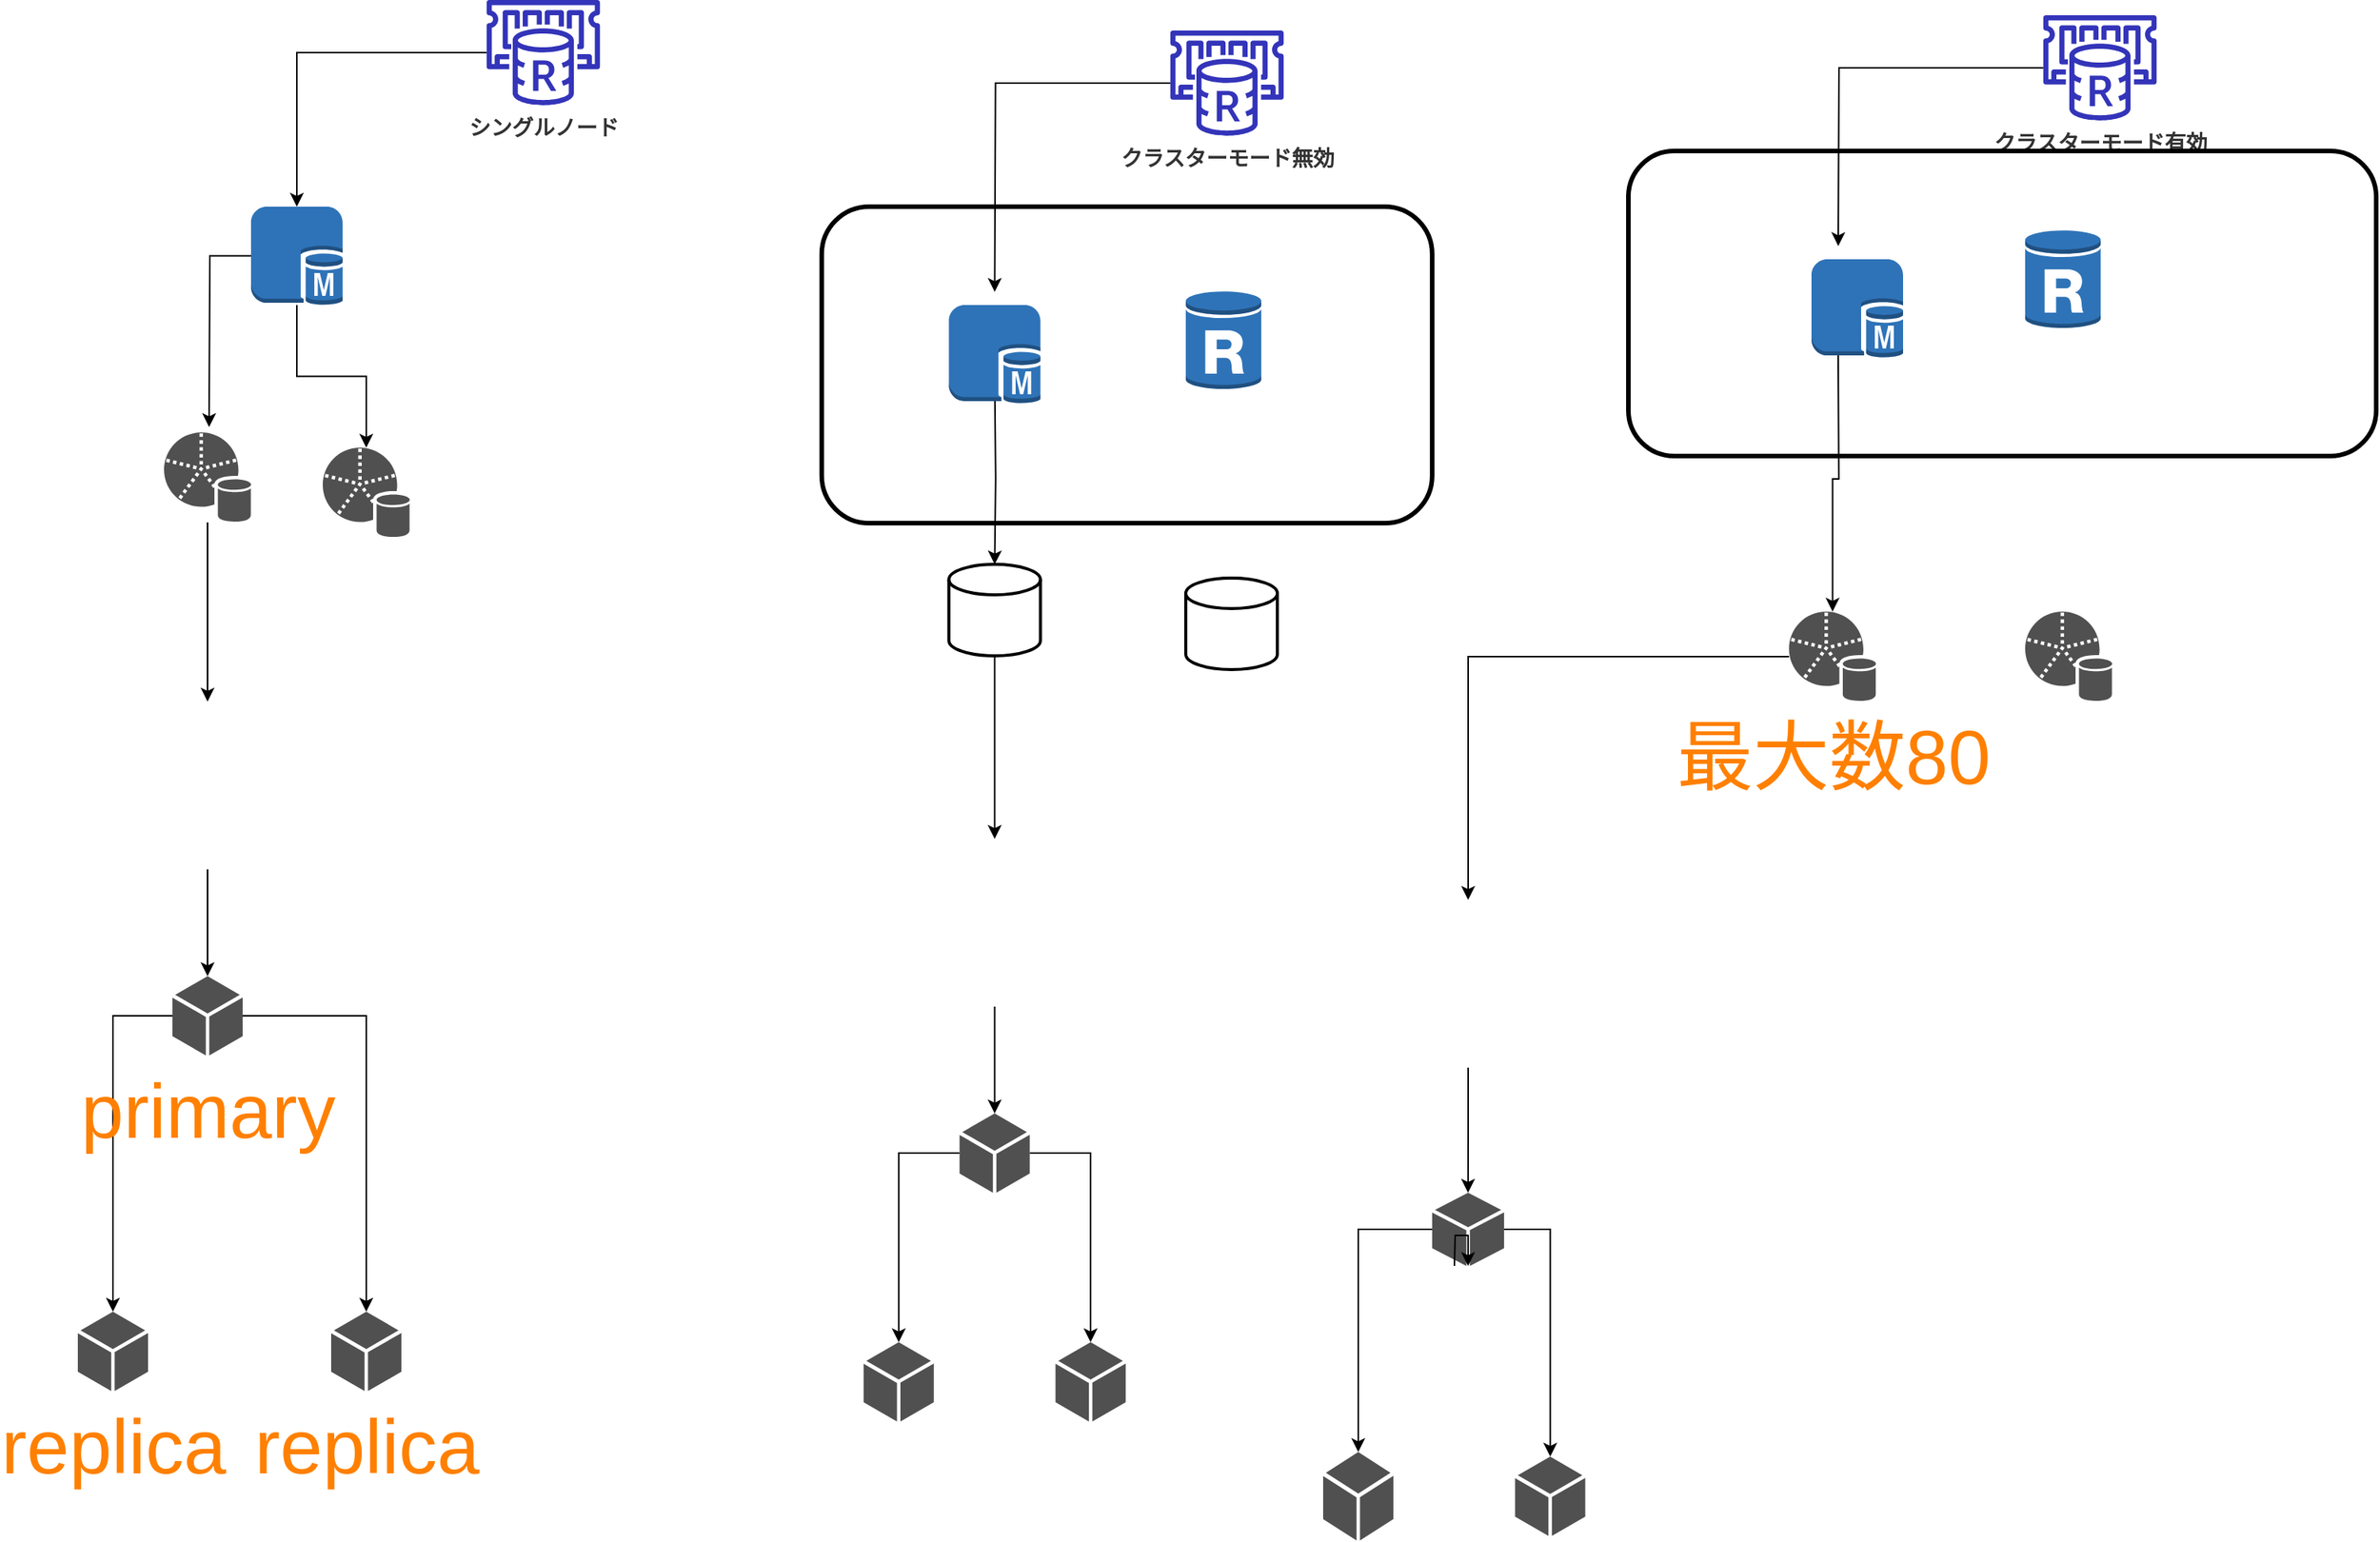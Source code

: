 <mxfile version="13.11.0" type="github">
  <diagram id="PMAWqZdeQKoXJHys85Qx" name="ページ1">
    <mxGraphModel dx="2246" dy="1306" grid="1" gridSize="10" guides="1" tooltips="1" connect="1" arrows="1" fold="1" page="1" pageScale="1" pageWidth="1654" pageHeight="1169" math="0" shadow="0">
      <root>
        <mxCell id="0" />
        <mxCell id="1" parent="0" />
        <mxCell id="6ZfReuR5DKtllZkz7jd5-115" style="edgeStyle=orthogonalEdgeStyle;rounded=0;orthogonalLoop=1;jettySize=auto;html=1;entryX=0.5;entryY=0;entryDx=0;entryDy=0;entryPerimeter=0;fontSize=50;fontColor=#FF8000;" edge="1" parent="1" source="6ZfReuR5DKtllZkz7jd5-35" target="6ZfReuR5DKtllZkz7jd5-111">
          <mxGeometry relative="1" as="geometry" />
        </mxCell>
        <mxCell id="6ZfReuR5DKtllZkz7jd5-35" value="&lt;span style=&quot;box-sizing: border-box ; font-weight: 700 ; font-family: &amp;#34;hiragino kaku gothic pro&amp;#34; , &amp;#34;osaka&amp;#34; , , &amp;#34;meiryo&amp;#34; , &amp;#34;ｍｓ ｐゴシック&amp;#34; , &amp;#34;ms pgothic&amp;#34; , sans-serif ; color: rgb(51 , 51 , 51) ; font-size: 14px&quot;&gt;シングルノード&lt;/span&gt;" style="outlineConnect=0;fontColor=#232F3E;gradientColor=none;fillColor=#3334B9;strokeColor=none;dashed=0;verticalLabelPosition=bottom;verticalAlign=top;align=center;html=1;fontSize=12;fontStyle=0;aspect=fixed;pointerEvents=1;shape=mxgraph.aws4.elasticache_for_redis;" vertex="1" parent="1">
          <mxGeometry x="340" y="140" width="78" height="69" as="geometry" />
        </mxCell>
        <mxCell id="6ZfReuR5DKtllZkz7jd5-79" style="edgeStyle=orthogonalEdgeStyle;rounded=0;orthogonalLoop=1;jettySize=auto;html=1;entryX=0.5;entryY=0.02;entryDx=0;entryDy=0;entryPerimeter=0;fontSize=50;fontColor=#FF8000;" edge="1" parent="1" source="6ZfReuR5DKtllZkz7jd5-36">
          <mxGeometry relative="1" as="geometry">
            <mxPoint x="674.75" y="331.32" as="targetPoint" />
          </mxGeometry>
        </mxCell>
        <mxCell id="6ZfReuR5DKtllZkz7jd5-36" value="&lt;span style=&quot;box-sizing: border-box ; font-weight: 700 ; font-family: &amp;#34;hiragino kaku gothic pro&amp;#34; , &amp;#34;osaka&amp;#34; , , &amp;#34;meiryo&amp;#34; , &amp;#34;ｍｓ ｐゴシック&amp;#34; , &amp;#34;ms pgothic&amp;#34; , sans-serif ; color: rgb(51 , 51 , 51) ; font-size: 14px&quot;&gt;クラスターモード無効&lt;/span&gt;" style="outlineConnect=0;fontColor=#232F3E;gradientColor=none;fillColor=#3334B9;strokeColor=none;dashed=0;verticalLabelPosition=bottom;verticalAlign=top;align=center;html=1;fontSize=12;fontStyle=0;aspect=fixed;pointerEvents=1;shape=mxgraph.aws4.elasticache_for_redis;" vertex="1" parent="1">
          <mxGeometry x="788" y="160" width="78" height="69" as="geometry" />
        </mxCell>
        <mxCell id="6ZfReuR5DKtllZkz7jd5-86" style="edgeStyle=orthogonalEdgeStyle;rounded=0;orthogonalLoop=1;jettySize=auto;html=1;entryX=0.5;entryY=0.02;entryDx=0;entryDy=0;entryPerimeter=0;fontSize=50;fontColor=#FF8000;" edge="1" parent="1" source="6ZfReuR5DKtllZkz7jd5-37">
          <mxGeometry relative="1" as="geometry">
            <mxPoint x="1227.5" y="301.32" as="targetPoint" />
          </mxGeometry>
        </mxCell>
        <mxCell id="6ZfReuR5DKtllZkz7jd5-37" value="&lt;span style=&quot;box-sizing: border-box ; font-weight: 700 ; font-family: &amp;#34;hiragino kaku gothic pro&amp;#34; , &amp;#34;osaka&amp;#34; , , &amp;#34;meiryo&amp;#34; , &amp;#34;ｍｓ ｐゴシック&amp;#34; , &amp;#34;ms pgothic&amp;#34; , sans-serif ; color: rgb(51 , 51 , 51) ; font-size: 14px&quot;&gt;クラスターモード有効&lt;/span&gt;" style="outlineConnect=0;fontColor=#232F3E;gradientColor=none;fillColor=#3334B9;strokeColor=none;dashed=0;verticalLabelPosition=bottom;verticalAlign=top;align=center;html=1;fontSize=12;fontStyle=0;aspect=fixed;pointerEvents=1;shape=mxgraph.aws4.elasticache_for_redis;" vertex="1" parent="1">
          <mxGeometry x="1360" y="150" width="78" height="69" as="geometry" />
        </mxCell>
        <mxCell id="6ZfReuR5DKtllZkz7jd5-73" style="edgeStyle=orthogonalEdgeStyle;rounded=0;orthogonalLoop=1;jettySize=auto;html=1;fontSize=50;fontColor=#FF8000;" edge="1" parent="1" source="6ZfReuR5DKtllZkz7jd5-40" target="6ZfReuR5DKtllZkz7jd5-69">
          <mxGeometry relative="1" as="geometry" />
        </mxCell>
        <mxCell id="6ZfReuR5DKtllZkz7jd5-40" value="" style="shadow=0;dashed=0;html=1;strokeColor=none;fillColor=#505050;labelPosition=center;verticalLabelPosition=bottom;verticalAlign=top;outlineConnect=0;align=center;shape=mxgraph.office.databases.database_partition_5;fontSize=50;fontColor=#FF8000;" vertex="1" parent="1">
          <mxGeometry x="130.5" y="423.5" width="57" height="59" as="geometry" />
        </mxCell>
        <mxCell id="6ZfReuR5DKtllZkz7jd5-83" style="edgeStyle=orthogonalEdgeStyle;rounded=0;orthogonalLoop=1;jettySize=auto;html=1;fontSize=50;fontColor=#FF8000;" edge="1" parent="1" source="6ZfReuR5DKtllZkz7jd5-41" target="6ZfReuR5DKtllZkz7jd5-63">
          <mxGeometry relative="1" as="geometry" />
        </mxCell>
        <mxCell id="6ZfReuR5DKtllZkz7jd5-41" value="" style="shape=image;html=1;verticalAlign=top;verticalLabelPosition=bottom;labelBackgroundColor=#ffffff;imageAspect=0;aspect=fixed;image=https://cdn3.iconfinder.com/data/icons/fantasy-and-role-play-game-adventure-quest/512/Crystal_Shard-128.png;strokeWidth=3;fontSize=50;fontColor=#FF8000;" vertex="1" parent="1">
          <mxGeometry x="619.75" y="690" width="110" height="110" as="geometry" />
        </mxCell>
        <mxCell id="6ZfReuR5DKtllZkz7jd5-82" style="edgeStyle=orthogonalEdgeStyle;rounded=0;orthogonalLoop=1;jettySize=auto;html=1;entryX=0.5;entryY=0;entryDx=0;entryDy=0;fontSize=50;fontColor=#FF8000;" edge="1" parent="1" source="6ZfReuR5DKtllZkz7jd5-46" target="6ZfReuR5DKtllZkz7jd5-41">
          <mxGeometry relative="1" as="geometry" />
        </mxCell>
        <mxCell id="6ZfReuR5DKtllZkz7jd5-46" value="" style="strokeWidth=2;html=1;shape=mxgraph.flowchart.database;whiteSpace=wrap;fontSize=50;fontColor=#FF8000;" vertex="1" parent="1">
          <mxGeometry x="644.75" y="510" width="60" height="60" as="geometry" />
        </mxCell>
        <mxCell id="6ZfReuR5DKtllZkz7jd5-81" style="edgeStyle=orthogonalEdgeStyle;rounded=0;orthogonalLoop=1;jettySize=auto;html=1;entryX=0.5;entryY=0;entryDx=0;entryDy=0;entryPerimeter=0;fontSize=50;fontColor=#FF8000;" edge="1" parent="1" target="6ZfReuR5DKtllZkz7jd5-46">
          <mxGeometry relative="1" as="geometry">
            <mxPoint x="674.857" y="396" as="sourcePoint" />
          </mxGeometry>
        </mxCell>
        <mxCell id="6ZfReuR5DKtllZkz7jd5-49" value="" style="shape=image;html=1;verticalAlign=top;verticalLabelPosition=bottom;labelBackgroundColor=#ffffff;imageAspect=0;aspect=fixed;image=https://cdn3.iconfinder.com/data/icons/fantasy-and-role-play-game-adventure-quest/512/Crystal_Shard-128.png;strokeWidth=3;fontSize=50;fontColor=#FF8000;" vertex="1" parent="1">
          <mxGeometry x="772" y="700" width="110" height="110" as="geometry" />
        </mxCell>
        <mxCell id="6ZfReuR5DKtllZkz7jd5-50" value="" style="strokeWidth=2;html=1;shape=mxgraph.flowchart.database;whiteSpace=wrap;fontSize=50;fontColor=#FF8000;" vertex="1" parent="1">
          <mxGeometry x="800" y="519" width="60" height="60" as="geometry" />
        </mxCell>
        <mxCell id="6ZfReuR5DKtllZkz7jd5-51" value="" style="outlineConnect=0;dashed=0;verticalLabelPosition=bottom;verticalAlign=top;align=center;html=1;shape=mxgraph.aws3.rds_db_instance_read_replica;fillColor=#2E73B8;gradientColor=none;strokeWidth=3;fontSize=50;fontColor=#FF8000;" vertex="1" parent="1">
          <mxGeometry x="800" y="330" width="49.5" height="66" as="geometry" />
        </mxCell>
        <mxCell id="6ZfReuR5DKtllZkz7jd5-104" style="edgeStyle=orthogonalEdgeStyle;rounded=0;orthogonalLoop=1;jettySize=auto;html=1;fontSize=50;fontColor=#FF8000;" edge="1" parent="1" source="6ZfReuR5DKtllZkz7jd5-54" target="6ZfReuR5DKtllZkz7jd5-100">
          <mxGeometry relative="1" as="geometry" />
        </mxCell>
        <mxCell id="6ZfReuR5DKtllZkz7jd5-54" value="" style="shape=image;html=1;verticalAlign=top;verticalLabelPosition=bottom;labelBackgroundColor=#ffffff;imageAspect=0;aspect=fixed;image=https://cdn3.iconfinder.com/data/icons/fantasy-and-role-play-game-adventure-quest/512/Crystal_Shard-128.png;strokeWidth=3;fontSize=50;fontColor=#FF8000;" vertex="1" parent="1">
          <mxGeometry x="930" y="730" width="110" height="110" as="geometry" />
        </mxCell>
        <mxCell id="6ZfReuR5DKtllZkz7jd5-87" style="edgeStyle=orthogonalEdgeStyle;rounded=0;orthogonalLoop=1;jettySize=auto;html=1;fontSize=50;fontColor=#FF8000;" edge="1" parent="1" target="6ZfReuR5DKtllZkz7jd5-57">
          <mxGeometry relative="1" as="geometry">
            <mxPoint x="1227.429" y="366" as="sourcePoint" />
          </mxGeometry>
        </mxCell>
        <mxCell id="6ZfReuR5DKtllZkz7jd5-103" style="edgeStyle=orthogonalEdgeStyle;rounded=0;orthogonalLoop=1;jettySize=auto;html=1;fontSize=50;fontColor=#FF8000;" edge="1" parent="1" source="6ZfReuR5DKtllZkz7jd5-57" target="6ZfReuR5DKtllZkz7jd5-54">
          <mxGeometry relative="1" as="geometry" />
        </mxCell>
        <mxCell id="6ZfReuR5DKtllZkz7jd5-57" value="最大数80" style="shadow=0;dashed=0;html=1;strokeColor=none;fillColor=#505050;labelPosition=center;verticalLabelPosition=bottom;verticalAlign=top;outlineConnect=0;align=center;shape=mxgraph.office.databases.database_partition_5;fontSize=50;fontColor=#FF8000;" vertex="1" parent="1">
          <mxGeometry x="1195.25" y="541" width="57" height="59" as="geometry" />
        </mxCell>
        <mxCell id="6ZfReuR5DKtllZkz7jd5-58" value="" style="shape=image;html=1;verticalAlign=top;verticalLabelPosition=bottom;labelBackgroundColor=#ffffff;imageAspect=0;aspect=fixed;image=https://cdn3.iconfinder.com/data/icons/fantasy-and-role-play-game-adventure-quest/512/Crystal_Shard-128.png;strokeWidth=3;fontSize=50;fontColor=#FF8000;" vertex="1" parent="1">
          <mxGeometry x="1061.75" y="725" width="110" height="110" as="geometry" />
        </mxCell>
        <mxCell id="6ZfReuR5DKtllZkz7jd5-59" value="" style="shape=image;html=1;verticalAlign=top;verticalLabelPosition=bottom;labelBackgroundColor=#ffffff;imageAspect=0;aspect=fixed;image=https://cdn3.iconfinder.com/data/icons/fantasy-and-role-play-game-adventure-quest/512/Crystal_Shard-128.png;strokeWidth=3;fontSize=50;fontColor=#FF8000;" vertex="1" parent="1">
          <mxGeometry x="1231.75" y="735" width="110" height="110" as="geometry" />
        </mxCell>
        <mxCell id="6ZfReuR5DKtllZkz7jd5-84" style="edgeStyle=orthogonalEdgeStyle;rounded=0;orthogonalLoop=1;jettySize=auto;html=1;fontSize=50;fontColor=#FF8000;" edge="1" parent="1" source="6ZfReuR5DKtllZkz7jd5-63" target="6ZfReuR5DKtllZkz7jd5-65">
          <mxGeometry relative="1" as="geometry" />
        </mxCell>
        <mxCell id="6ZfReuR5DKtllZkz7jd5-85" style="edgeStyle=orthogonalEdgeStyle;rounded=0;orthogonalLoop=1;jettySize=auto;html=1;fontSize=50;fontColor=#FF8000;" edge="1" parent="1" source="6ZfReuR5DKtllZkz7jd5-63" target="6ZfReuR5DKtllZkz7jd5-66">
          <mxGeometry relative="1" as="geometry" />
        </mxCell>
        <mxCell id="6ZfReuR5DKtllZkz7jd5-63" value="" style="pointerEvents=1;shadow=0;dashed=0;html=1;strokeColor=none;fillColor=#505050;labelPosition=center;verticalLabelPosition=bottom;verticalAlign=top;outlineConnect=0;align=center;shape=mxgraph.office.concepts.node_generic;fontSize=50;fontColor=#FF8000;" vertex="1" parent="1">
          <mxGeometry x="651.75" y="870" width="46" height="52" as="geometry" />
        </mxCell>
        <mxCell id="6ZfReuR5DKtllZkz7jd5-65" value="" style="pointerEvents=1;shadow=0;dashed=0;html=1;strokeColor=none;fillColor=#505050;labelPosition=center;verticalLabelPosition=bottom;verticalAlign=top;outlineConnect=0;align=center;shape=mxgraph.office.concepts.node_generic;fontSize=50;fontColor=#FF8000;" vertex="1" parent="1">
          <mxGeometry x="588.88" y="1020" width="46" height="52" as="geometry" />
        </mxCell>
        <mxCell id="6ZfReuR5DKtllZkz7jd5-66" value="" style="pointerEvents=1;shadow=0;dashed=0;html=1;strokeColor=none;fillColor=#505050;labelPosition=center;verticalLabelPosition=bottom;verticalAlign=top;outlineConnect=0;align=center;shape=mxgraph.office.concepts.node_generic;fontSize=50;fontColor=#FF8000;" vertex="1" parent="1">
          <mxGeometry x="714.63" y="1020" width="46" height="52" as="geometry" />
        </mxCell>
        <mxCell id="6ZfReuR5DKtllZkz7jd5-75" style="edgeStyle=orthogonalEdgeStyle;rounded=0;orthogonalLoop=1;jettySize=auto;html=1;fontSize=50;fontColor=#FF8000;" edge="1" parent="1" source="6ZfReuR5DKtllZkz7jd5-69" target="6ZfReuR5DKtllZkz7jd5-70">
          <mxGeometry relative="1" as="geometry" />
        </mxCell>
        <mxCell id="6ZfReuR5DKtllZkz7jd5-69" value="" style="shape=image;html=1;verticalAlign=top;verticalLabelPosition=bottom;labelBackgroundColor=#ffffff;imageAspect=0;aspect=fixed;image=https://cdn3.iconfinder.com/data/icons/fantasy-and-role-play-game-adventure-quest/512/Crystal_Shard-128.png;strokeWidth=3;fontSize=50;fontColor=#FF8000;" vertex="1" parent="1">
          <mxGeometry x="104" y="600" width="110" height="110" as="geometry" />
        </mxCell>
        <mxCell id="6ZfReuR5DKtllZkz7jd5-77" style="edgeStyle=orthogonalEdgeStyle;rounded=0;orthogonalLoop=1;jettySize=auto;html=1;fontSize=50;fontColor=#FF8000;" edge="1" parent="1" source="6ZfReuR5DKtllZkz7jd5-70" target="6ZfReuR5DKtllZkz7jd5-71">
          <mxGeometry relative="1" as="geometry" />
        </mxCell>
        <mxCell id="6ZfReuR5DKtllZkz7jd5-78" style="edgeStyle=orthogonalEdgeStyle;rounded=0;orthogonalLoop=1;jettySize=auto;html=1;fontSize=50;fontColor=#FF8000;" edge="1" parent="1" source="6ZfReuR5DKtllZkz7jd5-70" target="6ZfReuR5DKtllZkz7jd5-72">
          <mxGeometry relative="1" as="geometry" />
        </mxCell>
        <mxCell id="6ZfReuR5DKtllZkz7jd5-70" value="primary" style="pointerEvents=1;shadow=0;dashed=0;html=1;strokeColor=none;fillColor=#505050;labelPosition=center;verticalLabelPosition=bottom;verticalAlign=top;outlineConnect=0;align=center;shape=mxgraph.office.concepts.node_generic;fontSize=50;fontColor=#FF8000;" vertex="1" parent="1">
          <mxGeometry x="136" y="780" width="46" height="52" as="geometry" />
        </mxCell>
        <mxCell id="6ZfReuR5DKtllZkz7jd5-71" value="replica" style="pointerEvents=1;shadow=0;dashed=0;html=1;strokeColor=none;fillColor=#505050;labelPosition=center;verticalLabelPosition=bottom;verticalAlign=top;outlineConnect=0;align=center;shape=mxgraph.office.concepts.node_generic;fontSize=50;fontColor=#FF8000;" vertex="1" parent="1">
          <mxGeometry x="74.0" y="1000" width="46" height="52" as="geometry" />
        </mxCell>
        <mxCell id="6ZfReuR5DKtllZkz7jd5-72" value="replica" style="pointerEvents=1;shadow=0;dashed=0;html=1;strokeColor=none;fillColor=#505050;labelPosition=center;verticalLabelPosition=bottom;verticalAlign=top;outlineConnect=0;align=center;shape=mxgraph.office.concepts.node_generic;fontSize=50;fontColor=#FF8000;" vertex="1" parent="1">
          <mxGeometry x="240" y="1000" width="46" height="52" as="geometry" />
        </mxCell>
        <mxCell id="6ZfReuR5DKtllZkz7jd5-98" style="edgeStyle=orthogonalEdgeStyle;rounded=0;orthogonalLoop=1;jettySize=auto;html=1;fontSize=50;fontColor=#FF8000;" edge="1" parent="1" source="6ZfReuR5DKtllZkz7jd5-100" target="6ZfReuR5DKtllZkz7jd5-101">
          <mxGeometry relative="1" as="geometry" />
        </mxCell>
        <mxCell id="6ZfReuR5DKtllZkz7jd5-99" style="edgeStyle=orthogonalEdgeStyle;rounded=0;orthogonalLoop=1;jettySize=auto;html=1;fontSize=50;fontColor=#FF8000;" edge="1" parent="1" source="6ZfReuR5DKtllZkz7jd5-100" target="6ZfReuR5DKtllZkz7jd5-102">
          <mxGeometry relative="1" as="geometry">
            <mxPoint x="976" y="970" as="sourcePoint" />
          </mxGeometry>
        </mxCell>
        <mxCell id="6ZfReuR5DKtllZkz7jd5-101" value="" style="pointerEvents=1;shadow=0;dashed=0;html=1;strokeColor=none;fillColor=#505050;labelPosition=center;verticalLabelPosition=bottom;verticalAlign=top;outlineConnect=0;align=center;shape=mxgraph.office.concepts.node_generic;fontSize=50;fontColor=#FF8000;" vertex="1" parent="1">
          <mxGeometry x="890" y="1092" width="46" height="58" as="geometry" />
        </mxCell>
        <mxCell id="6ZfReuR5DKtllZkz7jd5-102" value="" style="pointerEvents=1;shadow=0;dashed=0;html=1;strokeColor=none;fillColor=#505050;labelPosition=center;verticalLabelPosition=bottom;verticalAlign=top;outlineConnect=0;align=center;shape=mxgraph.office.concepts.node_generic;fontSize=50;fontColor=#FF8000;" vertex="1" parent="1">
          <mxGeometry x="1015.75" y="1095" width="46" height="52" as="geometry" />
        </mxCell>
        <mxCell id="6ZfReuR5DKtllZkz7jd5-105" value="" style="shadow=0;dashed=0;html=1;strokeColor=none;fillColor=#505050;labelPosition=center;verticalLabelPosition=bottom;verticalAlign=top;outlineConnect=0;align=center;shape=mxgraph.office.databases.database_partition_5;fontSize=50;fontColor=#FF8000;" vertex="1" parent="1">
          <mxGeometry x="1350" y="541" width="57" height="59" as="geometry" />
        </mxCell>
        <mxCell id="6ZfReuR5DKtllZkz7jd5-106" value="" style="outlineConnect=0;dashed=0;verticalLabelPosition=bottom;verticalAlign=top;align=center;html=1;shape=mxgraph.aws3.rds_db_instance_read_replica;fillColor=#2E73B8;gradientColor=none;strokeWidth=3;fontSize=50;fontColor=#FF8000;" vertex="1" parent="1">
          <mxGeometry x="1350" y="290" width="49.5" height="66" as="geometry" />
        </mxCell>
        <mxCell id="6ZfReuR5DKtllZkz7jd5-107" value="" style="rounded=1;whiteSpace=wrap;html=1;strokeWidth=3;fontSize=50;fontColor=#FF8000;fillColor=none;" vertex="1" parent="1">
          <mxGeometry x="561.43" y="275.5" width="400" height="207.5" as="geometry" />
        </mxCell>
        <mxCell id="6ZfReuR5DKtllZkz7jd5-108" value="" style="rounded=1;whiteSpace=wrap;html=1;strokeWidth=3;fontSize=50;fontColor=#FF8000;fillColor=none;" vertex="1" parent="1">
          <mxGeometry x="1090" y="239" width="490" height="200" as="geometry" />
        </mxCell>
        <mxCell id="6ZfReuR5DKtllZkz7jd5-100" value="" style="pointerEvents=1;shadow=0;dashed=0;html=1;strokeColor=none;fillColor=#505050;labelPosition=center;verticalLabelPosition=bottom;verticalAlign=top;outlineConnect=0;align=center;shape=mxgraph.office.concepts.node_generic;fontSize=50;fontColor=#FF8000;" vertex="1" parent="1">
          <mxGeometry x="961.43" y="922" width="47.13" height="48" as="geometry" />
        </mxCell>
        <mxCell id="6ZfReuR5DKtllZkz7jd5-109" style="edgeStyle=orthogonalEdgeStyle;rounded=0;orthogonalLoop=1;jettySize=auto;html=1;fontSize=50;fontColor=#FF8000;" edge="1" parent="1" target="6ZfReuR5DKtllZkz7jd5-100">
          <mxGeometry relative="1" as="geometry">
            <mxPoint x="976.0" y="970" as="sourcePoint" />
            <mxPoint x="1038.857" y="1095" as="targetPoint" />
          </mxGeometry>
        </mxCell>
        <mxCell id="6ZfReuR5DKtllZkz7jd5-116" style="edgeStyle=orthogonalEdgeStyle;rounded=0;orthogonalLoop=1;jettySize=auto;html=1;fontSize=50;fontColor=#FF8000;" edge="1" parent="1" source="6ZfReuR5DKtllZkz7jd5-111">
          <mxGeometry relative="1" as="geometry">
            <mxPoint x="160" y="420.0" as="targetPoint" />
          </mxGeometry>
        </mxCell>
        <mxCell id="6ZfReuR5DKtllZkz7jd5-117" style="edgeStyle=orthogonalEdgeStyle;rounded=0;orthogonalLoop=1;jettySize=auto;html=1;fontSize=50;fontColor=#FF8000;" edge="1" parent="1" source="6ZfReuR5DKtllZkz7jd5-111" target="6ZfReuR5DKtllZkz7jd5-114">
          <mxGeometry relative="1" as="geometry" />
        </mxCell>
        <mxCell id="6ZfReuR5DKtllZkz7jd5-111" value="" style="outlineConnect=0;dashed=0;verticalLabelPosition=bottom;verticalAlign=top;align=center;html=1;shape=mxgraph.aws3.sql_master;fillColor=#2E73B8;gradientColor=none;strokeWidth=3;fontSize=50;fontColor=#FF8000;" vertex="1" parent="1">
          <mxGeometry x="187.5" y="275.5" width="60" height="64.5" as="geometry" />
        </mxCell>
        <mxCell id="6ZfReuR5DKtllZkz7jd5-112" value="" style="outlineConnect=0;dashed=0;verticalLabelPosition=bottom;verticalAlign=top;align=center;html=1;shape=mxgraph.aws3.sql_master;fillColor=#2E73B8;gradientColor=none;strokeWidth=3;fontSize=50;fontColor=#FF8000;" vertex="1" parent="1">
          <mxGeometry x="644.75" y="340" width="60" height="64.5" as="geometry" />
        </mxCell>
        <mxCell id="6ZfReuR5DKtllZkz7jd5-113" value="" style="outlineConnect=0;dashed=0;verticalLabelPosition=bottom;verticalAlign=top;align=center;html=1;shape=mxgraph.aws3.sql_master;fillColor=#2E73B8;gradientColor=none;strokeWidth=3;fontSize=50;fontColor=#FF8000;" vertex="1" parent="1">
          <mxGeometry x="1210" y="310" width="60" height="64.5" as="geometry" />
        </mxCell>
        <mxCell id="6ZfReuR5DKtllZkz7jd5-114" value="" style="shadow=0;dashed=0;html=1;strokeColor=none;fillColor=#505050;labelPosition=center;verticalLabelPosition=bottom;verticalAlign=top;outlineConnect=0;align=center;shape=mxgraph.office.databases.database_partition_5;fontSize=50;fontColor=#FF8000;" vertex="1" parent="1">
          <mxGeometry x="234.5" y="433.5" width="57" height="59" as="geometry" />
        </mxCell>
      </root>
    </mxGraphModel>
  </diagram>
</mxfile>

